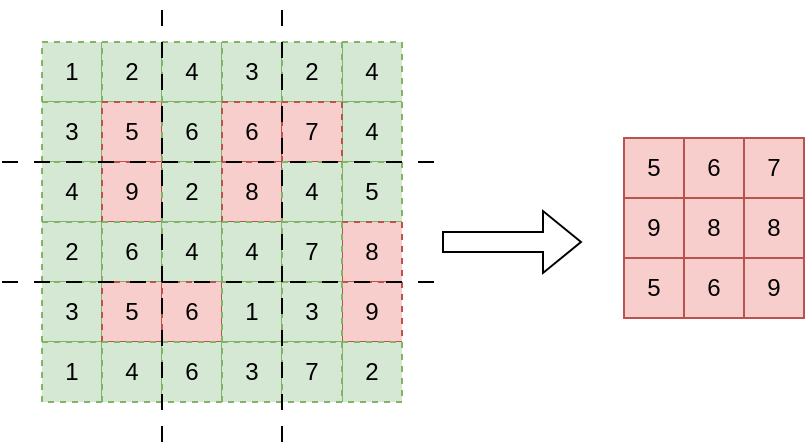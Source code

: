 <mxfile version="26.1.0">
  <diagram name="第 1 页" id="499oQgCu7Wpzm-cHfmmb">
    <mxGraphModel dx="631" dy="370" grid="1" gridSize="10" guides="1" tooltips="1" connect="1" arrows="1" fold="1" page="1" pageScale="1" pageWidth="827" pageHeight="1169" math="0" shadow="0">
      <root>
        <mxCell id="0" />
        <mxCell id="1" parent="0" />
        <mxCell id="v59wNpd2qUxAPA1mEgzp-9" value="" style="group;fillColor=#f8cecc;strokeColor=#b85450;container=0;dashed=1;" vertex="1" connectable="0" parent="1">
          <mxGeometry x="120" y="170" width="180" height="30" as="geometry" />
        </mxCell>
        <mxCell id="v59wNpd2qUxAPA1mEgzp-45" value="5" style="rounded=0;whiteSpace=wrap;html=1;movable=1;resizable=1;rotatable=1;deletable=1;editable=1;locked=0;connectable=1;fillColor=#f8cecc;strokeColor=#b85450;" vertex="1" parent="1">
          <mxGeometry x="411" y="188" width="30" height="30" as="geometry" />
        </mxCell>
        <mxCell id="v59wNpd2qUxAPA1mEgzp-46" value="7" style="rounded=0;whiteSpace=wrap;html=1;movable=1;resizable=1;rotatable=1;deletable=1;editable=1;locked=0;connectable=1;fillColor=#f8cecc;strokeColor=#b85450;" vertex="1" parent="1">
          <mxGeometry x="471" y="188" width="30" height="30" as="geometry" />
        </mxCell>
        <mxCell id="v59wNpd2qUxAPA1mEgzp-47" value="6" style="rounded=0;whiteSpace=wrap;html=1;movable=1;resizable=1;rotatable=1;deletable=1;editable=1;locked=0;connectable=1;fillColor=#f8cecc;strokeColor=#b85450;" vertex="1" parent="1">
          <mxGeometry x="441" y="188" width="30" height="30" as="geometry" />
        </mxCell>
        <mxCell id="v59wNpd2qUxAPA1mEgzp-48" value="9" style="rounded=0;whiteSpace=wrap;html=1;movable=1;resizable=1;rotatable=1;deletable=1;editable=1;locked=0;connectable=1;fillColor=#f8cecc;strokeColor=#b85450;" vertex="1" parent="1">
          <mxGeometry x="411" y="218" width="30" height="30" as="geometry" />
        </mxCell>
        <mxCell id="v59wNpd2qUxAPA1mEgzp-49" value="8" style="rounded=0;whiteSpace=wrap;html=1;movable=1;resizable=1;rotatable=1;deletable=1;editable=1;locked=0;connectable=1;fillColor=#f8cecc;strokeColor=#b85450;" vertex="1" parent="1">
          <mxGeometry x="471" y="218" width="30" height="30" as="geometry" />
        </mxCell>
        <mxCell id="v59wNpd2qUxAPA1mEgzp-50" value="8" style="rounded=0;whiteSpace=wrap;html=1;movable=1;resizable=1;rotatable=1;deletable=1;editable=1;locked=0;connectable=1;fillColor=#f8cecc;strokeColor=#b85450;" vertex="1" parent="1">
          <mxGeometry x="441" y="218" width="30" height="30" as="geometry" />
        </mxCell>
        <mxCell id="v59wNpd2qUxAPA1mEgzp-51" value="5" style="rounded=0;whiteSpace=wrap;html=1;movable=1;resizable=1;rotatable=1;deletable=1;editable=1;locked=0;connectable=1;fillColor=#f8cecc;strokeColor=#b85450;" vertex="1" parent="1">
          <mxGeometry x="411" y="248" width="30" height="30" as="geometry" />
        </mxCell>
        <mxCell id="v59wNpd2qUxAPA1mEgzp-52" value="9" style="rounded=0;whiteSpace=wrap;html=1;movable=1;resizable=1;rotatable=1;deletable=1;editable=1;locked=0;connectable=1;fillColor=#f8cecc;strokeColor=#b85450;" vertex="1" parent="1">
          <mxGeometry x="471" y="248" width="30" height="30" as="geometry" />
        </mxCell>
        <mxCell id="v59wNpd2qUxAPA1mEgzp-53" value="6" style="rounded=0;whiteSpace=wrap;html=1;movable=1;resizable=1;rotatable=1;deletable=1;editable=1;locked=0;connectable=1;fillColor=#f8cecc;strokeColor=#b85450;" vertex="1" parent="1">
          <mxGeometry x="441" y="248" width="30" height="30" as="geometry" />
        </mxCell>
        <mxCell id="v59wNpd2qUxAPA1mEgzp-54" value="" style="shape=flexArrow;endArrow=classic;html=1;rounded=0;" edge="1" parent="1">
          <mxGeometry width="50" height="50" relative="1" as="geometry">
            <mxPoint x="320" y="240" as="sourcePoint" />
            <mxPoint x="390" y="240" as="targetPoint" />
          </mxGeometry>
        </mxCell>
        <mxCell id="v59wNpd2qUxAPA1mEgzp-1" value="1" style="rounded=0;whiteSpace=wrap;html=1;movable=1;resizable=1;rotatable=1;deletable=1;editable=1;locked=0;connectable=1;container=0;dashed=1;fillColor=#d5e8d4;strokeColor=#82b366;" vertex="1" parent="1">
          <mxGeometry x="120" y="140" width="30" height="30" as="geometry" />
        </mxCell>
        <mxCell id="v59wNpd2qUxAPA1mEgzp-2" value="2" style="rounded=0;whiteSpace=wrap;html=1;movable=1;resizable=1;rotatable=1;deletable=1;editable=1;locked=0;connectable=1;container=0;dashed=1;fillColor=#d5e8d4;strokeColor=#82b366;" vertex="1" parent="1">
          <mxGeometry x="150" y="140" width="30" height="30" as="geometry" />
        </mxCell>
        <mxCell id="v59wNpd2qUxAPA1mEgzp-3" value="4" style="rounded=0;whiteSpace=wrap;html=1;movable=1;resizable=1;rotatable=1;deletable=1;editable=1;locked=0;connectable=1;container=0;dashed=1;fillColor=#d5e8d4;strokeColor=#82b366;" vertex="1" parent="1">
          <mxGeometry x="180" y="140" width="30" height="30" as="geometry" />
        </mxCell>
        <mxCell id="v59wNpd2qUxAPA1mEgzp-4" value="3" style="rounded=0;whiteSpace=wrap;html=1;movable=1;resizable=1;rotatable=1;deletable=1;editable=1;locked=0;connectable=1;container=0;dashed=1;fillColor=#d5e8d4;strokeColor=#82b366;" vertex="1" parent="1">
          <mxGeometry x="210" y="140" width="30" height="30" as="geometry" />
        </mxCell>
        <mxCell id="v59wNpd2qUxAPA1mEgzp-5" value="4" style="rounded=0;whiteSpace=wrap;html=1;movable=1;resizable=1;rotatable=1;deletable=1;editable=1;locked=0;connectable=1;container=0;dashed=1;fillColor=#d5e8d4;strokeColor=#82b366;" vertex="1" parent="1">
          <mxGeometry x="270" y="140" width="30" height="30" as="geometry" />
        </mxCell>
        <mxCell id="v59wNpd2qUxAPA1mEgzp-6" value="2" style="rounded=0;whiteSpace=wrap;html=1;movable=1;resizable=1;rotatable=1;deletable=1;editable=1;locked=0;connectable=1;container=0;dashed=1;fillColor=#d5e8d4;strokeColor=#82b366;" vertex="1" parent="1">
          <mxGeometry x="240" y="140" width="30" height="30" as="geometry" />
        </mxCell>
        <mxCell id="v59wNpd2qUxAPA1mEgzp-10" value="3" style="rounded=0;whiteSpace=wrap;html=1;movable=1;resizable=1;rotatable=1;deletable=1;editable=1;locked=0;connectable=1;container=0;dashed=1;fillColor=#d5e8d4;strokeColor=#82b366;" vertex="1" parent="1">
          <mxGeometry x="120" y="170" width="30" height="30" as="geometry" />
        </mxCell>
        <mxCell id="v59wNpd2qUxAPA1mEgzp-11" value="5" style="rounded=0;whiteSpace=wrap;html=1;movable=1;resizable=1;rotatable=1;deletable=1;editable=1;locked=0;connectable=1;container=0;fillColor=#f8cecc;strokeColor=#b85450;dashed=1;" vertex="1" parent="1">
          <mxGeometry x="150" y="170" width="30" height="30" as="geometry" />
        </mxCell>
        <mxCell id="v59wNpd2qUxAPA1mEgzp-12" value="6" style="rounded=0;whiteSpace=wrap;html=1;movable=1;resizable=1;rotatable=1;deletable=1;editable=1;locked=0;connectable=1;container=0;dashed=1;fillColor=#d5e8d4;strokeColor=#82b366;" vertex="1" parent="1">
          <mxGeometry x="180" y="170" width="30" height="30" as="geometry" />
        </mxCell>
        <mxCell id="v59wNpd2qUxAPA1mEgzp-13" value="6" style="rounded=0;whiteSpace=wrap;html=1;movable=1;resizable=1;rotatable=1;deletable=1;editable=1;locked=0;connectable=1;container=0;fillColor=#f8cecc;strokeColor=#b85450;dashed=1;" vertex="1" parent="1">
          <mxGeometry x="210" y="170" width="30" height="30" as="geometry" />
        </mxCell>
        <mxCell id="v59wNpd2qUxAPA1mEgzp-14" value="4" style="rounded=0;whiteSpace=wrap;html=1;movable=1;resizable=1;rotatable=1;deletable=1;editable=1;locked=0;connectable=1;container=0;dashed=1;fillColor=#d5e8d4;strokeColor=#82b366;" vertex="1" parent="1">
          <mxGeometry x="270" y="170" width="30" height="30" as="geometry" />
        </mxCell>
        <mxCell id="v59wNpd2qUxAPA1mEgzp-15" value="7" style="rounded=0;whiteSpace=wrap;html=1;movable=1;resizable=1;rotatable=1;deletable=1;editable=1;locked=0;connectable=1;container=0;fillColor=#f8cecc;strokeColor=#b85450;dashed=1;" vertex="1" parent="1">
          <mxGeometry x="240" y="170" width="30" height="30" as="geometry" />
        </mxCell>
        <mxCell id="v59wNpd2qUxAPA1mEgzp-17" value="4" style="rounded=0;whiteSpace=wrap;html=1;movable=1;resizable=1;rotatable=1;deletable=1;editable=1;locked=0;connectable=1;container=0;dashed=1;fillColor=#d5e8d4;strokeColor=#82b366;" vertex="1" parent="1">
          <mxGeometry x="120" y="200" width="30" height="30" as="geometry" />
        </mxCell>
        <mxCell id="v59wNpd2qUxAPA1mEgzp-18" value="9" style="rounded=0;whiteSpace=wrap;html=1;movable=1;resizable=1;rotatable=1;deletable=1;editable=1;locked=0;connectable=1;container=0;fillColor=#f8cecc;strokeColor=#b85450;dashed=1;" vertex="1" parent="1">
          <mxGeometry x="150" y="200" width="30" height="30" as="geometry" />
        </mxCell>
        <mxCell id="v59wNpd2qUxAPA1mEgzp-19" value="2" style="rounded=0;whiteSpace=wrap;html=1;movable=1;resizable=1;rotatable=1;deletable=1;editable=1;locked=0;connectable=1;container=0;dashed=1;fillColor=#d5e8d4;strokeColor=#82b366;" vertex="1" parent="1">
          <mxGeometry x="180" y="200" width="30" height="30" as="geometry" />
        </mxCell>
        <mxCell id="v59wNpd2qUxAPA1mEgzp-20" value="8" style="rounded=0;whiteSpace=wrap;html=1;movable=1;resizable=1;rotatable=1;deletable=1;editable=1;locked=0;connectable=1;container=0;fillColor=#f8cecc;strokeColor=#b85450;dashed=1;" vertex="1" parent="1">
          <mxGeometry x="210" y="200" width="30" height="30" as="geometry" />
        </mxCell>
        <mxCell id="v59wNpd2qUxAPA1mEgzp-21" value="5" style="rounded=0;whiteSpace=wrap;html=1;movable=1;resizable=1;rotatable=1;deletable=1;editable=1;locked=0;connectable=1;container=0;dashed=1;fillColor=#d5e8d4;strokeColor=#82b366;" vertex="1" parent="1">
          <mxGeometry x="270" y="200" width="30" height="30" as="geometry" />
        </mxCell>
        <mxCell id="v59wNpd2qUxAPA1mEgzp-22" value="4" style="rounded=0;whiteSpace=wrap;html=1;movable=1;resizable=1;rotatable=1;deletable=1;editable=1;locked=0;connectable=1;container=0;dashed=1;fillColor=#d5e8d4;strokeColor=#82b366;" vertex="1" parent="1">
          <mxGeometry x="240" y="200" width="30" height="30" as="geometry" />
        </mxCell>
        <mxCell id="v59wNpd2qUxAPA1mEgzp-25" value="2" style="rounded=0;whiteSpace=wrap;html=1;movable=1;resizable=1;rotatable=1;deletable=1;editable=1;locked=0;connectable=1;container=0;dashed=1;fillColor=#d5e8d4;strokeColor=#82b366;" vertex="1" parent="1">
          <mxGeometry x="120" y="230" width="30" height="30" as="geometry" />
        </mxCell>
        <mxCell id="v59wNpd2qUxAPA1mEgzp-26" value="6" style="rounded=0;whiteSpace=wrap;html=1;movable=1;resizable=1;rotatable=1;deletable=1;editable=1;locked=0;connectable=1;container=0;dashed=1;fillColor=#d5e8d4;strokeColor=#82b366;" vertex="1" parent="1">
          <mxGeometry x="150" y="230" width="30" height="30" as="geometry" />
        </mxCell>
        <mxCell id="v59wNpd2qUxAPA1mEgzp-27" value="4" style="rounded=0;whiteSpace=wrap;html=1;movable=1;resizable=1;rotatable=1;deletable=1;editable=1;locked=0;connectable=1;container=0;dashed=1;fillColor=#d5e8d4;strokeColor=#82b366;" vertex="1" parent="1">
          <mxGeometry x="180" y="230" width="30" height="30" as="geometry" />
        </mxCell>
        <mxCell id="v59wNpd2qUxAPA1mEgzp-28" value="4" style="rounded=0;whiteSpace=wrap;html=1;movable=1;resizable=1;rotatable=1;deletable=1;editable=1;locked=0;connectable=1;container=0;dashed=1;fillColor=#d5e8d4;strokeColor=#82b366;" vertex="1" parent="1">
          <mxGeometry x="210" y="230" width="30" height="30" as="geometry" />
        </mxCell>
        <mxCell id="v59wNpd2qUxAPA1mEgzp-29" value="8" style="rounded=0;whiteSpace=wrap;html=1;movable=1;resizable=1;rotatable=1;deletable=1;editable=1;locked=0;connectable=1;container=0;fillColor=#f8cecc;strokeColor=#b85450;dashed=1;" vertex="1" parent="1">
          <mxGeometry x="270" y="230" width="30" height="30" as="geometry" />
        </mxCell>
        <mxCell id="v59wNpd2qUxAPA1mEgzp-30" value="7" style="rounded=0;whiteSpace=wrap;html=1;movable=1;resizable=1;rotatable=1;deletable=1;editable=1;locked=0;connectable=1;container=0;dashed=1;fillColor=#d5e8d4;strokeColor=#82b366;" vertex="1" parent="1">
          <mxGeometry x="240" y="230" width="30" height="30" as="geometry" />
        </mxCell>
        <mxCell id="v59wNpd2qUxAPA1mEgzp-32" value="3" style="rounded=0;whiteSpace=wrap;html=1;movable=1;resizable=1;rotatable=1;deletable=1;editable=1;locked=0;connectable=1;container=0;dashed=1;fillColor=#d5e8d4;strokeColor=#82b366;" vertex="1" parent="1">
          <mxGeometry x="120" y="260" width="30" height="30" as="geometry" />
        </mxCell>
        <mxCell id="v59wNpd2qUxAPA1mEgzp-33" value="5" style="rounded=0;whiteSpace=wrap;html=1;movable=1;resizable=1;rotatable=1;deletable=1;editable=1;locked=0;connectable=1;container=0;fillColor=#f8cecc;strokeColor=#b85450;dashed=1;" vertex="1" parent="1">
          <mxGeometry x="150" y="260" width="30" height="30" as="geometry" />
        </mxCell>
        <mxCell id="v59wNpd2qUxAPA1mEgzp-34" value="6" style="rounded=0;whiteSpace=wrap;html=1;movable=1;resizable=1;rotatable=1;deletable=1;editable=1;locked=0;connectable=1;container=0;fillColor=#f8cecc;strokeColor=#b85450;dashed=1;" vertex="1" parent="1">
          <mxGeometry x="180" y="260" width="30" height="30" as="geometry" />
        </mxCell>
        <mxCell id="v59wNpd2qUxAPA1mEgzp-35" value="1" style="rounded=0;whiteSpace=wrap;html=1;movable=1;resizable=1;rotatable=1;deletable=1;editable=1;locked=0;connectable=1;container=0;dashed=1;fillColor=#d5e8d4;strokeColor=#82b366;" vertex="1" parent="1">
          <mxGeometry x="210" y="260" width="30" height="30" as="geometry" />
        </mxCell>
        <mxCell id="v59wNpd2qUxAPA1mEgzp-36" value="9" style="rounded=0;whiteSpace=wrap;html=1;movable=1;resizable=1;rotatable=1;deletable=1;editable=1;locked=0;connectable=1;container=0;fillColor=#f8cecc;strokeColor=#b85450;dashed=1;" vertex="1" parent="1">
          <mxGeometry x="270" y="260" width="30" height="30" as="geometry" />
        </mxCell>
        <mxCell id="v59wNpd2qUxAPA1mEgzp-37" value="3" style="rounded=0;whiteSpace=wrap;html=1;movable=1;resizable=1;rotatable=1;deletable=1;editable=1;locked=0;connectable=1;container=0;dashed=1;fillColor=#d5e8d4;strokeColor=#82b366;" vertex="1" parent="1">
          <mxGeometry x="240" y="260" width="30" height="30" as="geometry" />
        </mxCell>
        <mxCell id="v59wNpd2qUxAPA1mEgzp-39" value="1" style="rounded=0;whiteSpace=wrap;html=1;movable=1;resizable=1;rotatable=1;deletable=1;editable=1;locked=0;connectable=1;container=0;dashed=1;fillColor=#d5e8d4;strokeColor=#82b366;" vertex="1" parent="1">
          <mxGeometry x="120" y="290" width="30" height="30" as="geometry" />
        </mxCell>
        <mxCell id="v59wNpd2qUxAPA1mEgzp-40" value="4" style="rounded=0;whiteSpace=wrap;html=1;movable=1;resizable=1;rotatable=1;deletable=1;editable=1;locked=0;connectable=1;container=0;dashed=1;fillColor=#d5e8d4;strokeColor=#82b366;" vertex="1" parent="1">
          <mxGeometry x="150" y="290" width="30" height="30" as="geometry" />
        </mxCell>
        <mxCell id="v59wNpd2qUxAPA1mEgzp-41" value="6" style="rounded=0;whiteSpace=wrap;html=1;movable=1;resizable=1;rotatable=1;deletable=1;editable=1;locked=0;connectable=1;container=0;dashed=1;fillColor=#d5e8d4;strokeColor=#82b366;" vertex="1" parent="1">
          <mxGeometry x="180" y="290" width="30" height="30" as="geometry" />
        </mxCell>
        <mxCell id="v59wNpd2qUxAPA1mEgzp-42" value="3" style="rounded=0;whiteSpace=wrap;html=1;movable=1;resizable=1;rotatable=1;deletable=1;editable=1;locked=0;connectable=1;container=0;dashed=1;fillColor=#d5e8d4;strokeColor=#82b366;" vertex="1" parent="1">
          <mxGeometry x="210" y="290" width="30" height="30" as="geometry" />
        </mxCell>
        <mxCell id="v59wNpd2qUxAPA1mEgzp-43" value="2" style="rounded=0;whiteSpace=wrap;html=1;movable=1;resizable=1;rotatable=1;deletable=1;editable=1;locked=0;connectable=1;container=0;dashed=1;fillColor=#d5e8d4;strokeColor=#82b366;" vertex="1" parent="1">
          <mxGeometry x="270" y="290" width="30" height="30" as="geometry" />
        </mxCell>
        <mxCell id="v59wNpd2qUxAPA1mEgzp-44" value="7" style="rounded=0;whiteSpace=wrap;html=1;movable=1;resizable=1;rotatable=1;deletable=1;editable=1;locked=0;connectable=1;container=0;dashed=1;fillColor=#d5e8d4;strokeColor=#82b366;" vertex="1" parent="1">
          <mxGeometry x="240" y="290" width="30" height="30" as="geometry" />
        </mxCell>
        <mxCell id="v59wNpd2qUxAPA1mEgzp-55" value="" style="endArrow=none;html=1;rounded=0;dashed=1;dashPattern=8 8;" edge="1" parent="1">
          <mxGeometry width="50" height="50" relative="1" as="geometry">
            <mxPoint x="180" y="340" as="sourcePoint" />
            <mxPoint x="180" y="120" as="targetPoint" />
          </mxGeometry>
        </mxCell>
        <mxCell id="v59wNpd2qUxAPA1mEgzp-59" value="" style="endArrow=none;html=1;rounded=0;dashed=1;dashPattern=8 8;" edge="1" parent="1">
          <mxGeometry width="50" height="50" relative="1" as="geometry">
            <mxPoint x="240" y="340" as="sourcePoint" />
            <mxPoint x="240" y="120" as="targetPoint" />
          </mxGeometry>
        </mxCell>
        <mxCell id="v59wNpd2qUxAPA1mEgzp-60" value="" style="endArrow=none;html=1;rounded=0;dashed=1;dashPattern=8 8;" edge="1" parent="1">
          <mxGeometry width="50" height="50" relative="1" as="geometry">
            <mxPoint x="100" y="200" as="sourcePoint" />
            <mxPoint x="320" y="200" as="targetPoint" />
          </mxGeometry>
        </mxCell>
        <mxCell id="v59wNpd2qUxAPA1mEgzp-61" value="" style="endArrow=none;html=1;rounded=0;dashed=1;dashPattern=8 8;" edge="1" parent="1">
          <mxGeometry width="50" height="50" relative="1" as="geometry">
            <mxPoint x="100" y="260" as="sourcePoint" />
            <mxPoint x="320" y="260" as="targetPoint" />
          </mxGeometry>
        </mxCell>
      </root>
    </mxGraphModel>
  </diagram>
</mxfile>
